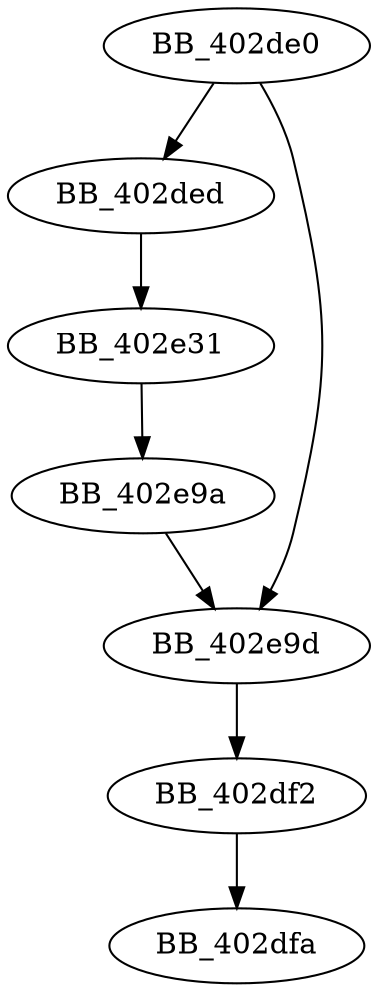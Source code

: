 DiGraph sub_402DE0{
BB_402de0->BB_402ded
BB_402de0->BB_402e9d
BB_402ded->BB_402e31
BB_402df2->BB_402dfa
BB_402e31->BB_402e9a
BB_402e9a->BB_402e9d
BB_402e9d->BB_402df2
}
